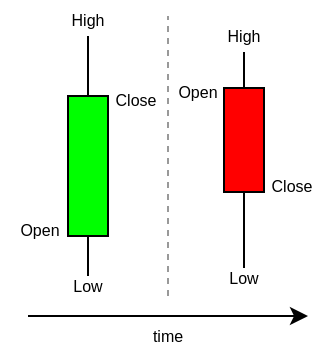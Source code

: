 <mxfile version="12.7.1" type="github">
  <diagram id="hyCpAfaqQx70xrhUZU2Q" name="Page-1">
    <mxGraphModel dx="1414" dy="768" grid="1" gridSize="10" guides="1" tooltips="1" connect="1" arrows="1" fold="1" page="1" pageScale="1" pageWidth="827" pageHeight="1169" math="0" shadow="0">
      <root>
        <mxCell id="0" />
        <mxCell id="1" parent="0" />
        <mxCell id="20sj-a5O5Uzu_dJ4WEwh-2" value="" style="rounded=0;whiteSpace=wrap;html=1;fillColor=#00FF00;" vertex="1" parent="1">
          <mxGeometry x="34" y="48" width="20" height="70" as="geometry" />
        </mxCell>
        <mxCell id="20sj-a5O5Uzu_dJ4WEwh-3" value="" style="endArrow=none;html=1;" edge="1" parent="1" source="20sj-a5O5Uzu_dJ4WEwh-2">
          <mxGeometry width="50" height="50" relative="1" as="geometry">
            <mxPoint x="34" y="18" as="sourcePoint" />
            <mxPoint x="44" y="18" as="targetPoint" />
          </mxGeometry>
        </mxCell>
        <mxCell id="20sj-a5O5Uzu_dJ4WEwh-4" value="" style="endArrow=none;html=1;" edge="1" parent="1" target="20sj-a5O5Uzu_dJ4WEwh-2">
          <mxGeometry width="50" height="50" relative="1" as="geometry">
            <mxPoint x="44" y="138" as="sourcePoint" />
            <mxPoint x="43.76" y="118" as="targetPoint" />
          </mxGeometry>
        </mxCell>
        <mxCell id="20sj-a5O5Uzu_dJ4WEwh-5" value="Open" style="text;html=1;strokeColor=none;fillColor=none;align=center;verticalAlign=middle;whiteSpace=wrap;rounded=0;fontSize=8;" vertex="1" parent="1">
          <mxGeometry y="105" width="40" height="20" as="geometry" />
        </mxCell>
        <mxCell id="20sj-a5O5Uzu_dJ4WEwh-6" value="Close" style="text;html=1;strokeColor=none;fillColor=none;align=center;verticalAlign=middle;whiteSpace=wrap;rounded=0;fontSize=8;" vertex="1" parent="1">
          <mxGeometry x="48" y="40" width="40" height="20" as="geometry" />
        </mxCell>
        <mxCell id="20sj-a5O5Uzu_dJ4WEwh-7" value="High" style="text;html=1;strokeColor=none;fillColor=none;align=center;verticalAlign=middle;whiteSpace=wrap;rounded=0;fontSize=8;" vertex="1" parent="1">
          <mxGeometry x="24" width="40" height="20" as="geometry" />
        </mxCell>
        <mxCell id="20sj-a5O5Uzu_dJ4WEwh-8" value="Low" style="text;html=1;strokeColor=none;fillColor=none;align=center;verticalAlign=middle;whiteSpace=wrap;rounded=0;fontSize=8;" vertex="1" parent="1">
          <mxGeometry x="24" y="133" width="40" height="20" as="geometry" />
        </mxCell>
        <mxCell id="20sj-a5O5Uzu_dJ4WEwh-9" value="" style="rounded=0;whiteSpace=wrap;html=1;fillColor=#FF0000;" vertex="1" parent="1">
          <mxGeometry x="112" y="44" width="20" height="52" as="geometry" />
        </mxCell>
        <mxCell id="20sj-a5O5Uzu_dJ4WEwh-10" value="" style="endArrow=none;html=1;" edge="1" parent="1" source="20sj-a5O5Uzu_dJ4WEwh-9">
          <mxGeometry width="50" height="50" relative="1" as="geometry">
            <mxPoint x="112" y="14" as="sourcePoint" />
            <mxPoint x="122" y="26" as="targetPoint" />
          </mxGeometry>
        </mxCell>
        <mxCell id="20sj-a5O5Uzu_dJ4WEwh-11" value="" style="endArrow=none;html=1;" edge="1" parent="1" target="20sj-a5O5Uzu_dJ4WEwh-9">
          <mxGeometry width="50" height="50" relative="1" as="geometry">
            <mxPoint x="122" y="134" as="sourcePoint" />
            <mxPoint x="121.76" y="114" as="targetPoint" />
          </mxGeometry>
        </mxCell>
        <mxCell id="20sj-a5O5Uzu_dJ4WEwh-12" value="Close" style="text;html=1;strokeColor=none;fillColor=none;align=center;verticalAlign=middle;whiteSpace=wrap;rounded=0;fontSize=8;" vertex="1" parent="1">
          <mxGeometry x="126" y="83" width="40" height="20" as="geometry" />
        </mxCell>
        <mxCell id="20sj-a5O5Uzu_dJ4WEwh-13" value="Open" style="text;html=1;strokeColor=none;fillColor=none;align=center;verticalAlign=middle;whiteSpace=wrap;rounded=0;fontSize=8;" vertex="1" parent="1">
          <mxGeometry x="79" y="36" width="40" height="20" as="geometry" />
        </mxCell>
        <mxCell id="20sj-a5O5Uzu_dJ4WEwh-14" value="High" style="text;html=1;strokeColor=none;fillColor=none;align=center;verticalAlign=middle;whiteSpace=wrap;rounded=0;fontSize=8;" vertex="1" parent="1">
          <mxGeometry x="102" y="8" width="40" height="20" as="geometry" />
        </mxCell>
        <mxCell id="20sj-a5O5Uzu_dJ4WEwh-15" value="Low" style="text;html=1;strokeColor=none;fillColor=none;align=center;verticalAlign=middle;whiteSpace=wrap;rounded=0;fontSize=8;" vertex="1" parent="1">
          <mxGeometry x="102" y="129" width="40" height="20" as="geometry" />
        </mxCell>
        <mxCell id="20sj-a5O5Uzu_dJ4WEwh-16" value="" style="endArrow=none;html=1;fontSize=8;dashed=1;opacity=40;" edge="1" parent="1">
          <mxGeometry width="50" height="50" relative="1" as="geometry">
            <mxPoint x="84" y="148" as="sourcePoint" />
            <mxPoint x="84" y="8" as="targetPoint" />
          </mxGeometry>
        </mxCell>
        <mxCell id="20sj-a5O5Uzu_dJ4WEwh-17" value="" style="endArrow=classic;startArrow=none;html=1;fontSize=8;startFill=0;" edge="1" parent="1">
          <mxGeometry width="50" height="50" relative="1" as="geometry">
            <mxPoint x="14" y="158" as="sourcePoint" />
            <mxPoint x="154" y="158" as="targetPoint" />
          </mxGeometry>
        </mxCell>
        <mxCell id="20sj-a5O5Uzu_dJ4WEwh-18" value="time" style="text;html=1;strokeColor=none;fillColor=none;align=center;verticalAlign=middle;whiteSpace=wrap;rounded=0;fontSize=8;" vertex="1" parent="1">
          <mxGeometry x="64" y="158" width="40" height="20" as="geometry" />
        </mxCell>
      </root>
    </mxGraphModel>
  </diagram>
</mxfile>
